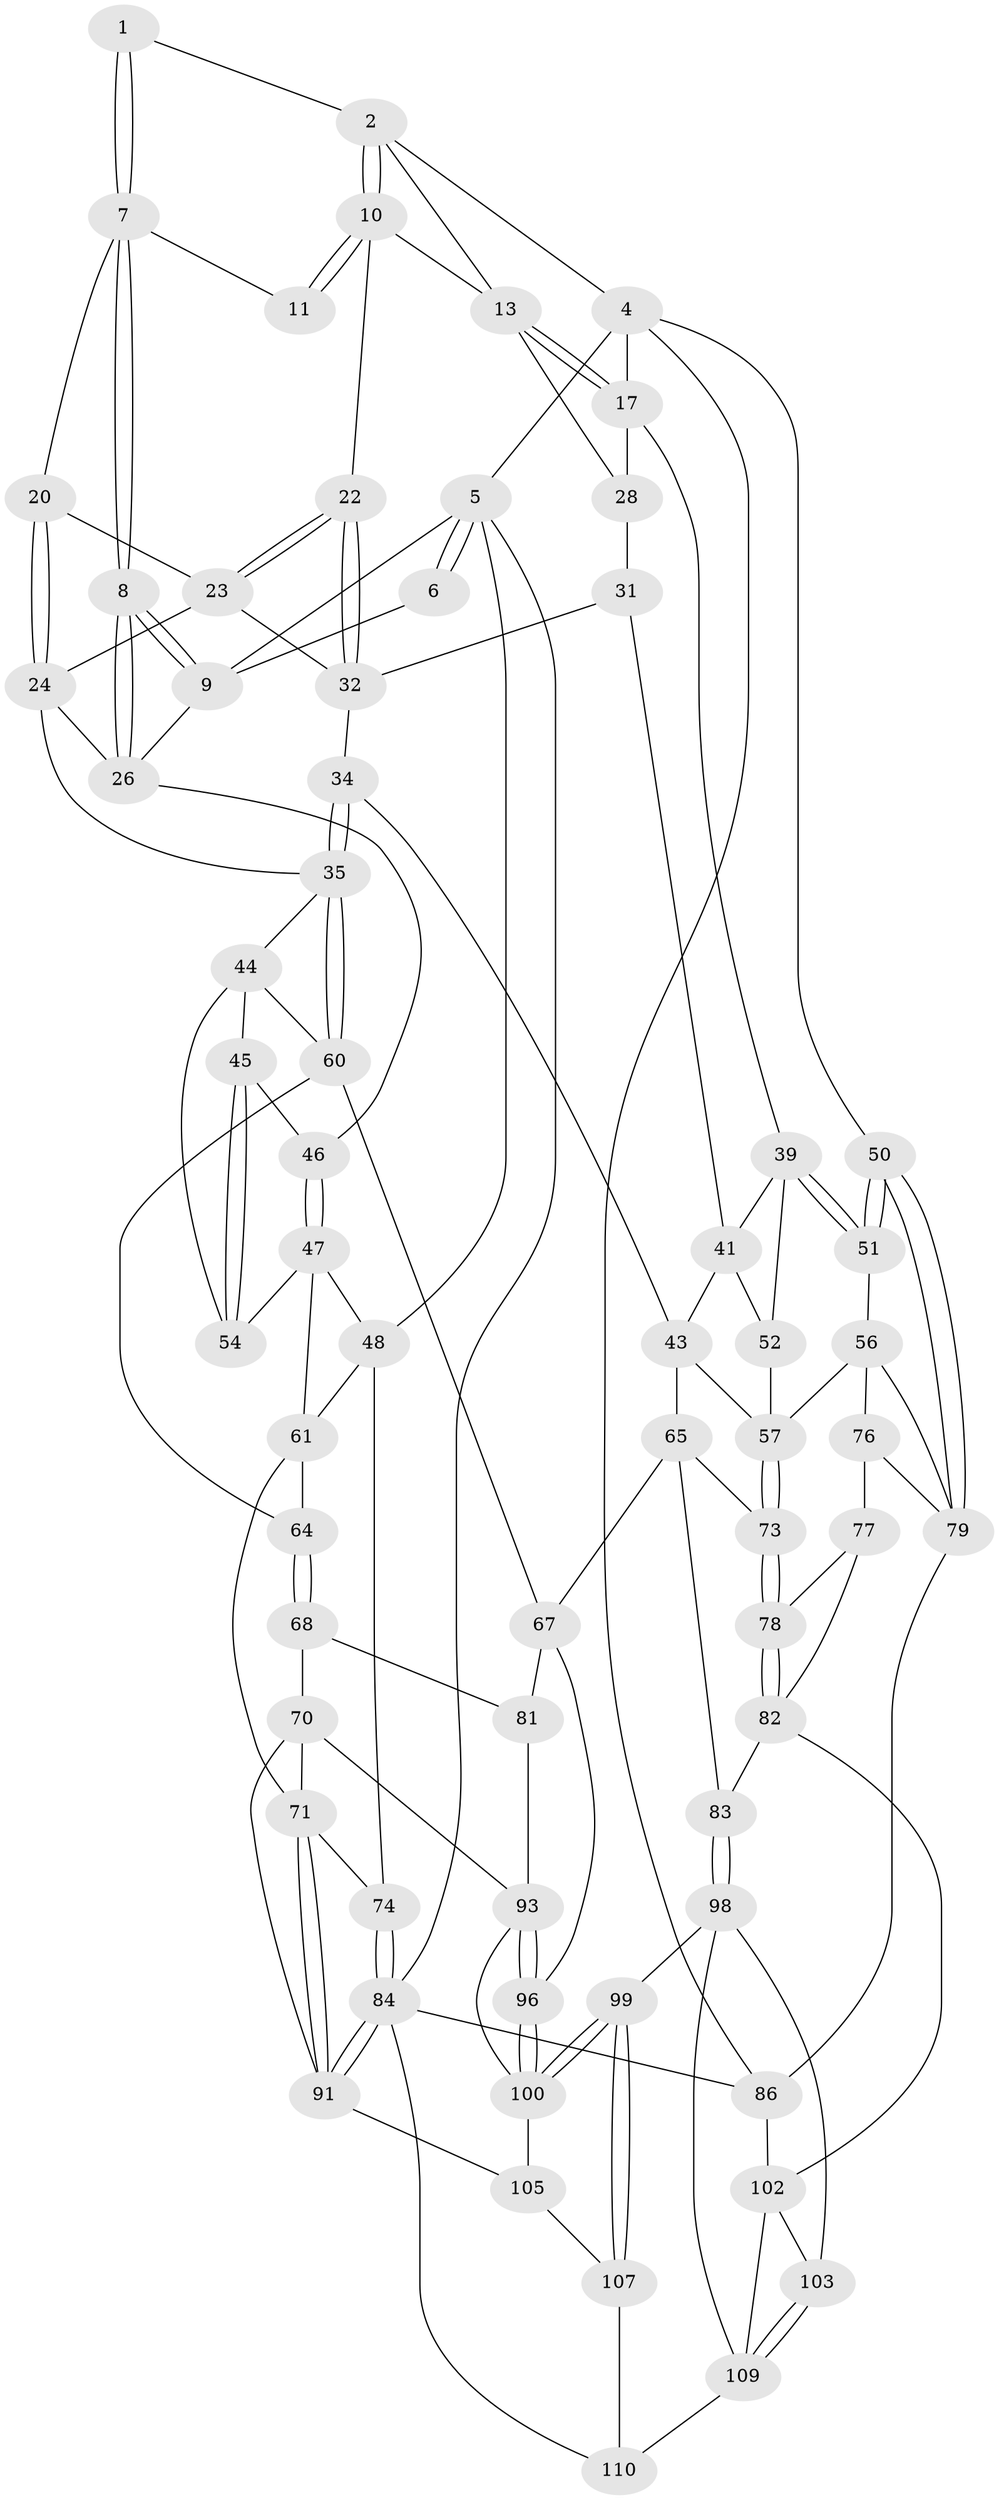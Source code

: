 // Generated by graph-tools (version 1.1) at 2025/52/02/27/25 19:52:35]
// undirected, 67 vertices, 150 edges
graph export_dot {
graph [start="1"]
  node [color=gray90,style=filled];
  1 [pos="+0.3454050266566829+0"];
  2 [pos="+0.5314615775814988+0",super="+3"];
  4 [pos="+1+0",super="+16"];
  5 [pos="+0+0",super="+18"];
  6 [pos="+0.19817249837047585+0"];
  7 [pos="+0.30311149456678194+0.09599305377360641",super="+12"];
  8 [pos="+0.2087888988026344+0.14322574543808672"];
  9 [pos="+0.16761216326116313+0.07505918008999277",super="+19"];
  10 [pos="+0.5536095659055872+0.015466647063030583",super="+15"];
  11 [pos="+0.4863437714235283+0.05919169186957526"];
  13 [pos="+0.8678420635800348+0.017462136341878355",super="+14"];
  17 [pos="+1+0.21848019116437675",super="+27"];
  20 [pos="+0.3614524053795218+0.15426750857737553",super="+21"];
  22 [pos="+0.5784182674284675+0.11190612079775952"];
  23 [pos="+0.4301594619717269+0.17963806222833512",super="+30"];
  24 [pos="+0.36506228498906645+0.1833946173836171",super="+25"];
  26 [pos="+0.18642013258592885+0.23637024738859883",super="+37"];
  28 [pos="+0.8788328986152668+0.21288594955805318",super="+29"];
  31 [pos="+0.7278559773255912+0.1921286076598865",super="+38"];
  32 [pos="+0.5963593493121865+0.18353767182507685",super="+33"];
  34 [pos="+0.5381942887386533+0.37157158519136946"];
  35 [pos="+0.5063509987797244+0.3929730392112764",super="+36"];
  39 [pos="+0.8777966818734613+0.3983274160705535",super="+40"];
  41 [pos="+0.7846889424718269+0.345206330122971",super="+42"];
  43 [pos="+0.6273595353282747+0.3988586386015273",super="+59"];
  44 [pos="+0.22119264453251203+0.34826925482184956",super="+53"];
  45 [pos="+0.1675830881193004+0.33061767029810807"];
  46 [pos="+0.14582919867535415+0.31770234657704305"];
  47 [pos="+0.09452933385909625+0.36027390578159324",super="+55"];
  48 [pos="+0.05941989729520932+0.37960645816219357",super="+49"];
  50 [pos="+1+0.4384686229202525"];
  51 [pos="+0.954962229542867+0.4594762177795592"];
  52 [pos="+0.7944165189182381+0.46645438381036525"];
  54 [pos="+0.259211232986415+0.4995142910675373"];
  56 [pos="+0.8444375482654518+0.584096453325268",super="+75"];
  57 [pos="+0.8162455725408049+0.578644320236769",super="+58"];
  60 [pos="+0.45454695990087884+0.5043932899845297",super="+63"];
  61 [pos="+0.21163394938763969+0.5539843975828612",super="+62"];
  64 [pos="+0.2527628123641622+0.6001014123576882"];
  65 [pos="+0.6692833017361488+0.6252182725639781",super="+66"];
  67 [pos="+0.4715408493853102+0.614228316688395",super="+80"];
  68 [pos="+0.25760125021938446+0.6709487611365941",super="+69"];
  70 [pos="+0.15670324280392167+0.7097471487359589",super="+95"];
  71 [pos="+0.10611514646674736+0.6770035871628455",super="+72"];
  73 [pos="+0.7502223457918804+0.6889976519328941"];
  74 [pos="+0+0.533342869574777"];
  76 [pos="+0.8362594463082419+0.676528634326156",super="+88"];
  77 [pos="+0.8283601695400241+0.6944234934805577",super="+89"];
  78 [pos="+0.7599487405067135+0.7349199085181963"];
  79 [pos="+1+0.8913231782583657",super="+87"];
  81 [pos="+0.3073545117382299+0.6910418658671231",super="+90"];
  82 [pos="+0.7334100278525544+0.7836889002372492",super="+92"];
  83 [pos="+0.5816626044376623+0.7032005432387366"];
  84 [pos="+0+1",super="+85"];
  86 [pos="+1+1"];
  91 [pos="+0+1",super="+97"];
  93 [pos="+0.2669418466805833+0.7991298739447623",super="+94"];
  96 [pos="+0.37593503719591415+0.830108698307311"];
  98 [pos="+0.5499325306835496+0.8333075826641527",super="+104"];
  99 [pos="+0.40507196010189067+0.8749600806230254"];
  100 [pos="+0.37787887581212504+0.8358012049597584",super="+101"];
  102 [pos="+0.7388288891996154+0.8368021379315462",super="+106"];
  103 [pos="+0.668974977649095+0.8844783962332733"];
  105 [pos="+0.2403318987261184+0.8979060549360386"];
  107 [pos="+0.39410435455798176+0.9680455889605177",super="+108"];
  109 [pos="+0.912732360801827+1",super="+111"];
  110 [pos="+0+1",super="+112"];
  1 -- 2;
  1 -- 7;
  1 -- 7;
  2 -- 10;
  2 -- 10;
  2 -- 4;
  2 -- 13;
  4 -- 5;
  4 -- 86;
  4 -- 17;
  4 -- 50;
  5 -- 6;
  5 -- 6;
  5 -- 84;
  5 -- 48;
  5 -- 9;
  6 -- 9;
  7 -- 8;
  7 -- 8;
  7 -- 11;
  7 -- 20;
  8 -- 9;
  8 -- 9;
  8 -- 26;
  8 -- 26;
  9 -- 26;
  10 -- 11;
  10 -- 11;
  10 -- 13;
  10 -- 22;
  13 -- 17;
  13 -- 17;
  13 -- 28;
  17 -- 28;
  17 -- 39;
  20 -- 24;
  20 -- 24;
  20 -- 23;
  22 -- 23;
  22 -- 23;
  22 -- 32;
  22 -- 32;
  23 -- 24;
  23 -- 32;
  24 -- 26;
  24 -- 35;
  26 -- 46;
  28 -- 31 [weight=2];
  31 -- 32;
  31 -- 41;
  32 -- 34;
  34 -- 35;
  34 -- 35;
  34 -- 43;
  35 -- 60;
  35 -- 60;
  35 -- 44;
  39 -- 51;
  39 -- 51;
  39 -- 41;
  39 -- 52;
  41 -- 43;
  41 -- 52;
  43 -- 65;
  43 -- 57;
  44 -- 45;
  44 -- 54;
  44 -- 60;
  45 -- 46;
  45 -- 54;
  45 -- 54;
  46 -- 47;
  46 -- 47;
  47 -- 48;
  47 -- 61;
  47 -- 54;
  48 -- 61;
  48 -- 74;
  50 -- 51;
  50 -- 51;
  50 -- 79;
  50 -- 79;
  51 -- 56;
  52 -- 57;
  56 -- 57;
  56 -- 76;
  56 -- 79;
  57 -- 73;
  57 -- 73;
  60 -- 64;
  60 -- 67;
  61 -- 64;
  61 -- 71;
  64 -- 68;
  64 -- 68;
  65 -- 73;
  65 -- 67;
  65 -- 83;
  67 -- 96;
  67 -- 81;
  68 -- 81 [weight=2];
  68 -- 70;
  70 -- 71;
  70 -- 93;
  70 -- 91;
  71 -- 91;
  71 -- 91;
  71 -- 74;
  73 -- 78;
  73 -- 78;
  74 -- 84;
  74 -- 84;
  76 -- 77 [weight=2];
  76 -- 79;
  77 -- 78;
  77 -- 82;
  78 -- 82;
  78 -- 82;
  79 -- 86;
  81 -- 93;
  82 -- 83;
  82 -- 102;
  83 -- 98;
  83 -- 98;
  84 -- 91;
  84 -- 91;
  84 -- 110;
  84 -- 86;
  86 -- 102;
  91 -- 105;
  93 -- 96;
  93 -- 96;
  93 -- 100;
  96 -- 100;
  96 -- 100;
  98 -- 99;
  98 -- 103;
  98 -- 109;
  99 -- 100;
  99 -- 100;
  99 -- 107;
  99 -- 107;
  100 -- 105;
  102 -- 103;
  102 -- 109;
  103 -- 109;
  103 -- 109;
  105 -- 107;
  107 -- 110 [weight=2];
  109 -- 110;
}
